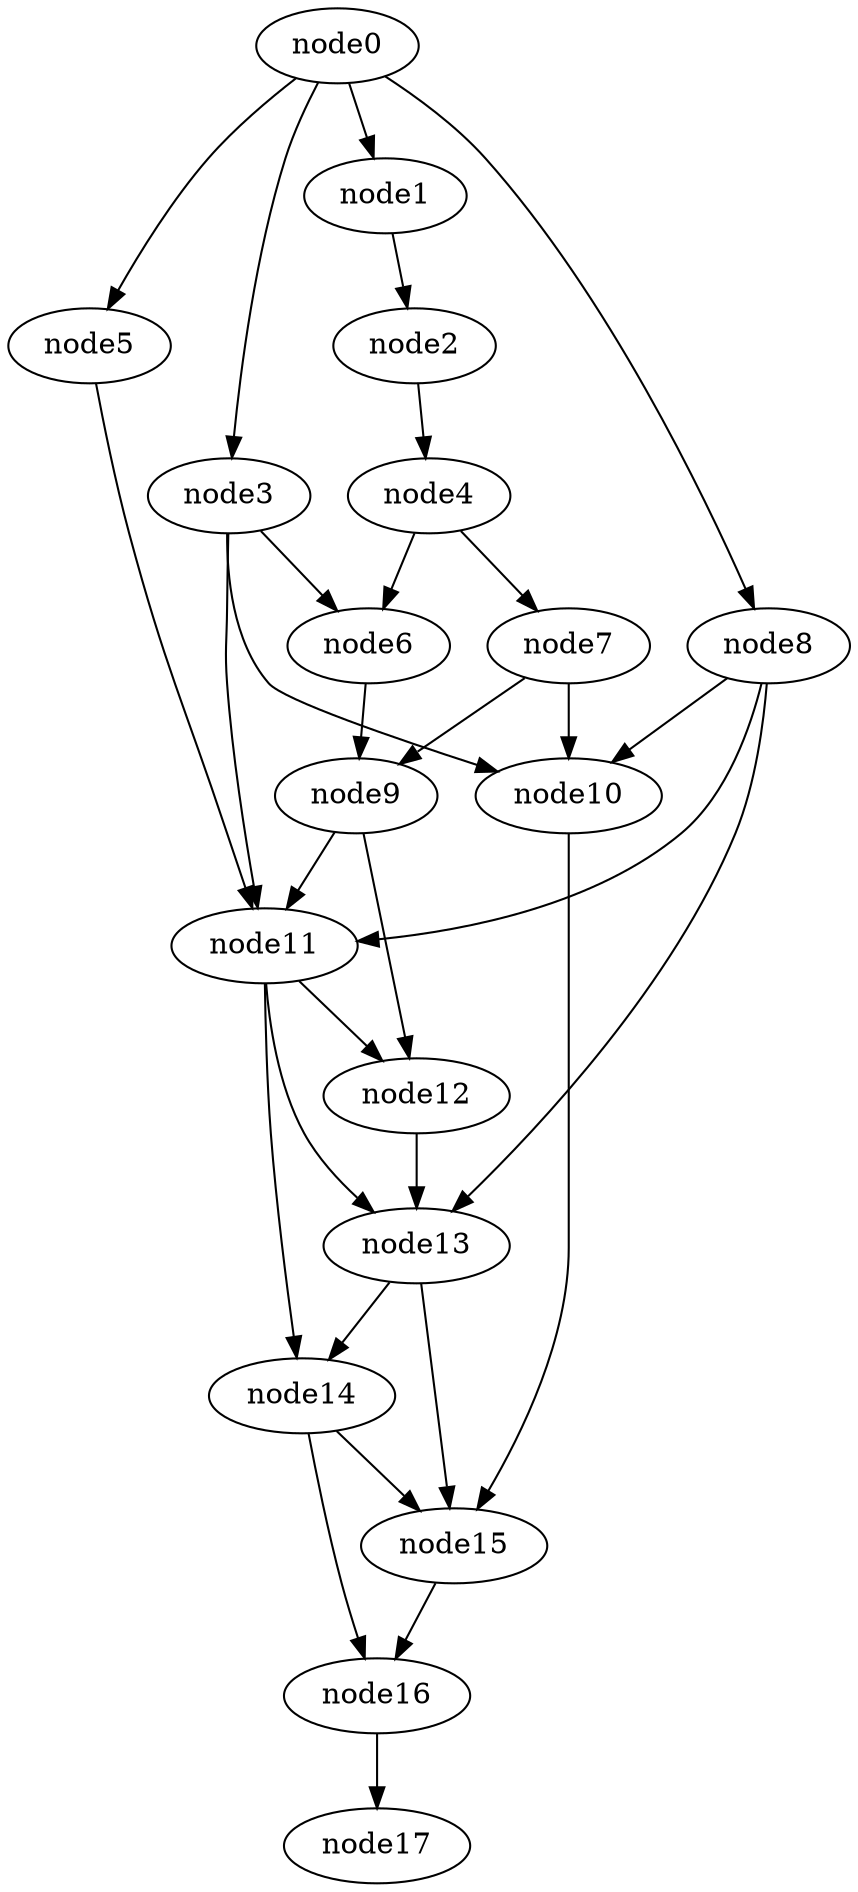 digraph g{
	node17
	node16 -> node17
	node15 -> node16
	node14 -> node16
	node14 -> node15
	node13 -> node15
	node13 -> node14
	node12 -> node13
	node11 -> node14
	node11 -> node13
	node11 -> node12
	node10 -> node15
	node9 -> node12
	node9 -> node11
	node8 -> node13
	node8 -> node11
	node8 -> node10
	node7 -> node10
	node7 -> node9
	node6 -> node9
	node5 -> node11
	node4 -> node7
	node4 -> node6
	node3 -> node11
	node3 -> node10
	node3 -> node6
	node2 -> node4
	node1 -> node2
	node0 -> node8
	node0 -> node5
	node0 -> node3
	node0 -> node1
}
